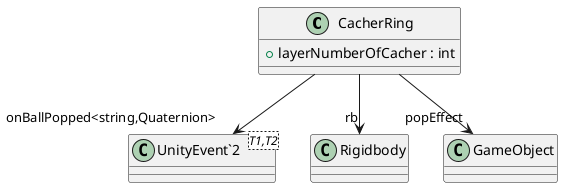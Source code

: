 @startuml
class CacherRing {
    + layerNumberOfCacher : int
}
class "UnityEvent`2"<T1,T2> {
}
'MonoBehaviour <|-- CacherRing
CacherRing --> "rb" Rigidbody
CacherRing --> "popEffect" GameObject
CacherRing --> "onBallPopped<string,Quaternion>" "UnityEvent`2"
@enduml

